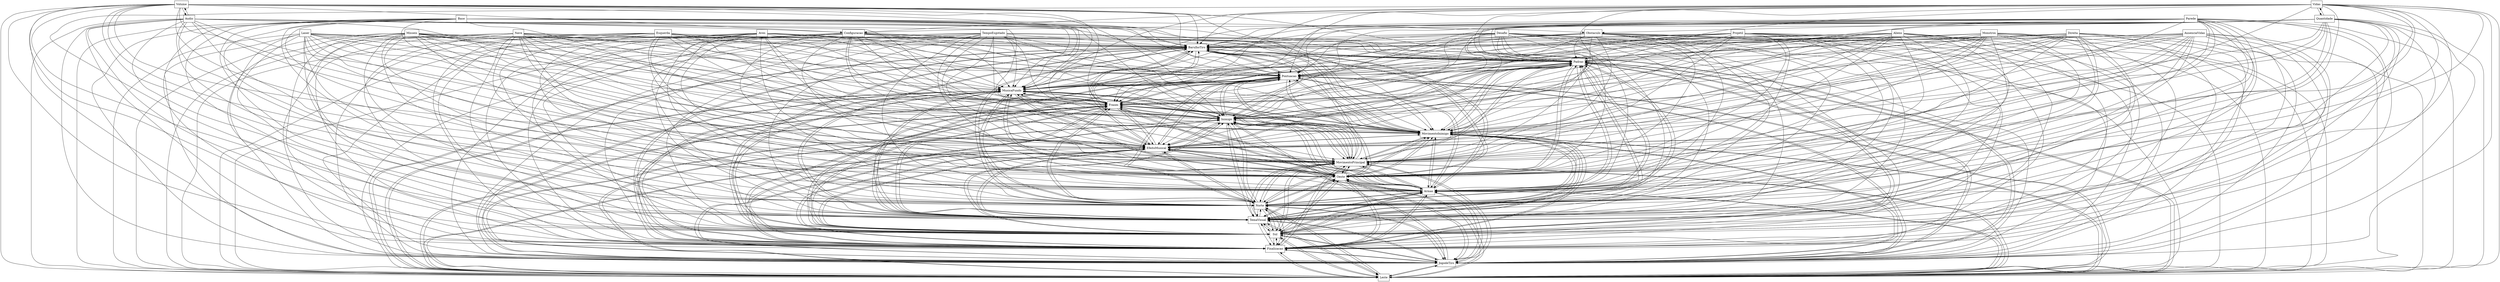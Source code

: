 digraph{
graph [rankdir=TB];
node [shape=box];
edge [arrowhead=normal];
0[label="Base",]
1[label="BarulhoTiro",]
2[label="Laser",]
3[label="Padrao",]
4[label="Leste",]
5[label="JogodeTiro",]
6[label="Finalizacao",]
7[label="TempoEsgotado",]
8[label="Nave",]
9[label="Sul",]
10[label="TemaVisual",]
11[label="Parede",]
12[label="Direita",]
13[label="Obstaculo",]
14[label="Esquerda",]
15[label="Norte",]
16[label="Armas",]
17[label="Oeste",]
18[label="MovimentoPrincipal",]
19[label="Volume",]
20[label="EfeitoMusical",]
21[label="Monstros",]
22[label="Aves",]
23[label="MovimentoInimigo",]
24[label="Vidas",]
25[label="Desafio",]
26[label="AusenciaVidas",]
27[label="Inimigo",]
28[label="Frases",]
29[label="MusicaFundo",]
30[label="Configuracao",]
31[label="Misseis",]
32[label="Pontuacao",]
33[label="Audio",]
34[label="Aliens",]
35[label="Quantidade",]
36[label="Projetil",]
0->1[label="",]
0->3[label="",]
0->4[label="",]
0->5[label="",]
0->6[label="",]
0->9[label="",]
0->10[label="",]
0->13[label="",]
0->15[label="",]
0->16[label="",]
0->17[label="",]
0->18[label="",]
0->20[label="",]
0->23[label="",]
0->27[label="",]
0->28[label="",]
0->29[label="",]
0->32[label="",]
1->3[label="",]
1->4[label="",]
1->5[label="",]
1->6[label="",]
1->9[label="",]
1->10[label="",]
1->15[label="",]
1->16[label="",]
1->17[label="",]
1->18[label="",]
1->20[label="",]
1->23[label="",]
1->27[label="",]
1->28[label="",]
1->29[label="",]
1->32[label="",]
2->1[label="",]
2->3[label="",]
2->4[label="",]
2->5[label="",]
2->6[label="",]
2->9[label="",]
2->10[label="",]
2->15[label="",]
2->16[label="",]
2->17[label="",]
2->18[label="",]
2->20[label="",]
2->23[label="",]
2->27[label="",]
2->28[label="",]
2->29[label="",]
2->32[label="",]
3->1[label="",]
3->4[label="",]
3->5[label="",]
3->6[label="",]
3->9[label="",]
3->10[label="",]
3->15[label="",]
3->16[label="",]
3->17[label="",]
3->18[label="",]
3->20[label="",]
3->23[label="",]
3->27[label="",]
3->28[label="",]
3->29[label="",]
3->32[label="",]
4->1[label="",]
4->3[label="",]
4->5[label="",]
4->6[label="",]
4->9[label="",]
4->10[label="",]
4->15[label="",]
4->16[label="",]
4->17[label="",]
4->18[label="",]
4->20[label="",]
4->23[label="",]
4->27[label="",]
4->28[label="",]
4->29[label="",]
4->32[label="",]
5->1[label="",]
5->3[label="",]
5->4[label="",]
5->6[label="",]
5->9[label="",]
5->10[label="",]
5->15[label="",]
5->16[label="",]
5->17[label="",]
5->18[label="",]
5->20[label="",]
5->23[label="",]
5->27[label="",]
5->28[label="",]
5->29[label="",]
5->32[label="",]
6->1[label="",]
6->3[label="",]
6->4[label="",]
6->5[label="",]
6->9[label="",]
6->10[label="",]
6->15[label="",]
6->16[label="",]
6->17[label="",]
6->18[label="",]
6->20[label="",]
6->23[label="",]
6->27[label="",]
6->28[label="",]
6->29[label="",]
6->32[label="",]
7->1[label="",]
7->3[label="",]
7->4[label="",]
7->5[label="",]
7->6[label="",]
7->9[label="",]
7->10[label="",]
7->15[label="",]
7->16[label="",]
7->17[label="",]
7->18[label="",]
7->20[label="",]
7->23[label="",]
7->27[label="",]
7->28[label="",]
7->29[label="",]
7->32[label="",]
8->1[label="",]
8->3[label="",]
8->4[label="",]
8->5[label="",]
8->6[label="",]
8->9[label="",]
8->10[label="",]
8->15[label="",]
8->16[label="",]
8->17[label="",]
8->18[label="",]
8->20[label="",]
8->23[label="",]
8->27[label="",]
8->28[label="",]
8->29[label="",]
8->32[label="",]
9->1[label="",]
9->3[label="",]
9->4[label="",]
9->5[label="",]
9->6[label="",]
9->10[label="",]
9->15[label="",]
9->16[label="",]
9->17[label="",]
9->18[label="",]
9->20[label="",]
9->23[label="",]
9->27[label="",]
9->28[label="",]
9->29[label="",]
9->32[label="",]
10->1[label="",]
10->3[label="",]
10->4[label="",]
10->5[label="",]
10->6[label="",]
10->9[label="",]
10->15[label="",]
10->16[label="",]
10->17[label="",]
10->18[label="",]
10->20[label="",]
10->23[label="",]
10->27[label="",]
10->28[label="",]
10->29[label="",]
10->32[label="",]
11->1[label="",]
11->3[label="",]
11->4[label="",]
11->5[label="",]
11->6[label="",]
11->9[label="",]
11->10[label="",]
11->13[label="",]
11->15[label="",]
11->16[label="",]
11->17[label="",]
11->18[label="",]
11->20[label="",]
11->23[label="",]
11->27[label="",]
11->28[label="",]
11->29[label="",]
11->32[label="",]
12->1[label="",]
12->3[label="",]
12->4[label="",]
12->5[label="",]
12->6[label="",]
12->9[label="",]
12->10[label="",]
12->15[label="",]
12->16[label="",]
12->17[label="",]
12->18[label="",]
12->20[label="",]
12->23[label="",]
12->27[label="",]
12->28[label="",]
12->29[label="",]
12->32[label="",]
13->1[label="",]
13->3[label="",]
13->4[label="",]
13->5[label="",]
13->6[label="",]
13->9[label="",]
13->10[label="",]
13->15[label="",]
13->16[label="",]
13->17[label="",]
13->18[label="",]
13->20[label="",]
13->23[label="",]
13->27[label="",]
13->28[label="",]
13->29[label="",]
13->32[label="",]
14->1[label="",]
14->3[label="",]
14->4[label="",]
14->5[label="",]
14->6[label="",]
14->9[label="",]
14->10[label="",]
14->15[label="",]
14->16[label="",]
14->17[label="",]
14->18[label="",]
14->20[label="",]
14->23[label="",]
14->27[label="",]
14->28[label="",]
14->29[label="",]
14->32[label="",]
15->1[label="",]
15->3[label="",]
15->4[label="",]
15->5[label="",]
15->6[label="",]
15->9[label="",]
15->10[label="",]
15->16[label="",]
15->17[label="",]
15->18[label="",]
15->20[label="",]
15->23[label="",]
15->27[label="",]
15->28[label="",]
15->29[label="",]
15->32[label="",]
16->1[label="",]
16->3[label="",]
16->4[label="",]
16->5[label="",]
16->6[label="",]
16->9[label="",]
16->10[label="",]
16->15[label="",]
16->17[label="",]
16->18[label="",]
16->20[label="",]
16->23[label="",]
16->27[label="",]
16->28[label="",]
16->29[label="",]
16->32[label="",]
17->1[label="",]
17->3[label="",]
17->4[label="",]
17->5[label="",]
17->6[label="",]
17->9[label="",]
17->10[label="",]
17->15[label="",]
17->16[label="",]
17->18[label="",]
17->20[label="",]
17->23[label="",]
17->27[label="",]
17->28[label="",]
17->29[label="",]
17->32[label="",]
18->1[label="",]
18->3[label="",]
18->4[label="",]
18->5[label="",]
18->6[label="",]
18->9[label="",]
18->10[label="",]
18->15[label="",]
18->16[label="",]
18->17[label="",]
18->20[label="",]
18->23[label="",]
18->27[label="",]
18->28[label="",]
18->29[label="",]
18->32[label="",]
19->1[label="",]
19->3[label="",]
19->4[label="",]
19->5[label="",]
19->6[label="",]
19->9[label="",]
19->10[label="",]
19->15[label="",]
19->16[label="",]
19->17[label="",]
19->18[label="",]
19->20[label="",]
19->23[label="",]
19->27[label="",]
19->28[label="",]
19->29[label="",]
19->30[label="",]
19->32[label="",]
19->33[label="",]
20->1[label="",]
20->3[label="",]
20->4[label="",]
20->5[label="",]
20->6[label="",]
20->9[label="",]
20->10[label="",]
20->15[label="",]
20->16[label="",]
20->17[label="",]
20->18[label="",]
20->23[label="",]
20->27[label="",]
20->28[label="",]
20->29[label="",]
20->32[label="",]
21->1[label="",]
21->3[label="",]
21->4[label="",]
21->5[label="",]
21->6[label="",]
21->9[label="",]
21->10[label="",]
21->15[label="",]
21->16[label="",]
21->17[label="",]
21->18[label="",]
21->20[label="",]
21->23[label="",]
21->27[label="",]
21->28[label="",]
21->29[label="",]
21->32[label="",]
22->1[label="",]
22->3[label="",]
22->4[label="",]
22->5[label="",]
22->6[label="",]
22->9[label="",]
22->10[label="",]
22->15[label="",]
22->16[label="",]
22->17[label="",]
22->18[label="",]
22->20[label="",]
22->23[label="",]
22->27[label="",]
22->28[label="",]
22->29[label="",]
22->32[label="",]
23->1[label="",]
23->3[label="",]
23->4[label="",]
23->5[label="",]
23->6[label="",]
23->9[label="",]
23->10[label="",]
23->15[label="",]
23->16[label="",]
23->17[label="",]
23->18[label="",]
23->20[label="",]
23->27[label="",]
23->28[label="",]
23->29[label="",]
23->32[label="",]
24->1[label="",]
24->3[label="",]
24->4[label="",]
24->5[label="",]
24->6[label="",]
24->9[label="",]
24->10[label="",]
24->15[label="",]
24->16[label="",]
24->17[label="",]
24->18[label="",]
24->20[label="",]
24->23[label="",]
24->27[label="",]
24->28[label="",]
24->29[label="",]
24->30[label="",]
24->32[label="",]
24->35[label="",]
25->1[label="",]
25->3[label="",]
25->4[label="",]
25->5[label="",]
25->6[label="",]
25->9[label="",]
25->10[label="",]
25->15[label="",]
25->16[label="",]
25->17[label="",]
25->18[label="",]
25->20[label="",]
25->23[label="",]
25->27[label="",]
25->28[label="",]
25->29[label="",]
25->32[label="",]
26->1[label="",]
26->3[label="",]
26->4[label="",]
26->5[label="",]
26->6[label="",]
26->9[label="",]
26->10[label="",]
26->15[label="",]
26->16[label="",]
26->17[label="",]
26->18[label="",]
26->20[label="",]
26->23[label="",]
26->27[label="",]
26->28[label="",]
26->29[label="",]
26->32[label="",]
27->1[label="",]
27->3[label="",]
27->4[label="",]
27->5[label="",]
27->6[label="",]
27->9[label="",]
27->10[label="",]
27->15[label="",]
27->16[label="",]
27->17[label="",]
27->18[label="",]
27->20[label="",]
27->23[label="",]
27->28[label="",]
27->29[label="",]
27->32[label="",]
28->1[label="",]
28->3[label="",]
28->4[label="",]
28->5[label="",]
28->6[label="",]
28->9[label="",]
28->10[label="",]
28->15[label="",]
28->16[label="",]
28->17[label="",]
28->18[label="",]
28->20[label="",]
28->23[label="",]
28->27[label="",]
28->29[label="",]
28->32[label="",]
29->1[label="",]
29->3[label="",]
29->4[label="",]
29->5[label="",]
29->6[label="",]
29->9[label="",]
29->10[label="",]
29->15[label="",]
29->16[label="",]
29->17[label="",]
29->18[label="",]
29->20[label="",]
29->23[label="",]
29->27[label="",]
29->28[label="",]
29->32[label="",]
30->1[label="",]
30->3[label="",]
30->4[label="",]
30->5[label="",]
30->6[label="",]
30->9[label="",]
30->10[label="",]
30->15[label="",]
30->16[label="",]
30->17[label="",]
30->18[label="",]
30->20[label="",]
30->23[label="",]
30->27[label="",]
30->28[label="",]
30->29[label="",]
30->32[label="",]
31->1[label="",]
31->3[label="",]
31->4[label="",]
31->5[label="",]
31->6[label="",]
31->9[label="",]
31->10[label="",]
31->15[label="",]
31->16[label="",]
31->17[label="",]
31->18[label="",]
31->20[label="",]
31->23[label="",]
31->27[label="",]
31->28[label="",]
31->29[label="",]
31->32[label="",]
32->1[label="",]
32->3[label="",]
32->4[label="",]
32->5[label="",]
32->6[label="",]
32->9[label="",]
32->10[label="",]
32->15[label="",]
32->16[label="",]
32->17[label="",]
32->18[label="",]
32->20[label="",]
32->23[label="",]
32->27[label="",]
32->28[label="",]
32->29[label="",]
33->1[label="",]
33->3[label="",]
33->4[label="",]
33->5[label="",]
33->6[label="",]
33->9[label="",]
33->10[label="",]
33->15[label="",]
33->16[label="",]
33->17[label="",]
33->18[label="",]
33->19[label="",]
33->20[label="",]
33->23[label="",]
33->27[label="",]
33->28[label="",]
33->29[label="",]
33->30[label="",]
33->32[label="",]
34->1[label="",]
34->3[label="",]
34->4[label="",]
34->5[label="",]
34->6[label="",]
34->9[label="",]
34->10[label="",]
34->15[label="",]
34->16[label="",]
34->17[label="",]
34->18[label="",]
34->20[label="",]
34->23[label="",]
34->27[label="",]
34->28[label="",]
34->29[label="",]
34->32[label="",]
35->1[label="",]
35->3[label="",]
35->4[label="",]
35->5[label="",]
35->6[label="",]
35->9[label="",]
35->10[label="",]
35->15[label="",]
35->16[label="",]
35->17[label="",]
35->18[label="",]
35->20[label="",]
35->23[label="",]
35->24[label="",]
35->27[label="",]
35->28[label="",]
35->29[label="",]
35->30[label="",]
35->32[label="",]
36->1[label="",]
36->3[label="",]
36->4[label="",]
36->5[label="",]
36->6[label="",]
36->9[label="",]
36->10[label="",]
36->15[label="",]
36->16[label="",]
36->17[label="",]
36->18[label="",]
36->20[label="",]
36->23[label="",]
36->27[label="",]
36->28[label="",]
36->29[label="",]
36->32[label="",]
}
